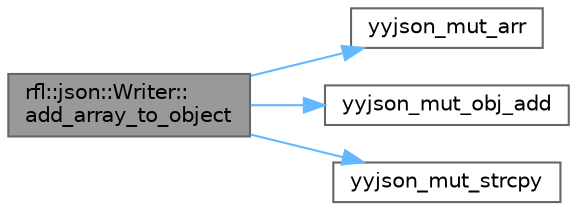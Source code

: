 digraph "rfl::json::Writer::add_array_to_object"
{
 // LATEX_PDF_SIZE
  bgcolor="transparent";
  edge [fontname=Helvetica,fontsize=10,labelfontname=Helvetica,labelfontsize=10];
  node [fontname=Helvetica,fontsize=10,shape=box,height=0.2,width=0.4];
  rankdir="LR";
  Node1 [id="Node000001",label="rfl::json::Writer::\ladd_array_to_object",height=0.2,width=0.4,color="gray40", fillcolor="grey60", style="filled", fontcolor="black",tooltip=" "];
  Node1 -> Node2 [id="edge1_Node000001_Node000002",color="steelblue1",style="solid",tooltip=" "];
  Node2 [id="Node000002",label="yyjson_mut_arr",height=0.2,width=0.4,color="grey40", fillcolor="white", style="filled",URL="$yyjson_8h.html#aec0e874c4847338f3b61bf46257cb557",tooltip=" "];
  Node1 -> Node3 [id="edge2_Node000001_Node000003",color="steelblue1",style="solid",tooltip=" "];
  Node3 [id="Node000003",label="yyjson_mut_obj_add",height=0.2,width=0.4,color="grey40", fillcolor="white", style="filled",URL="$yyjson_8h.html#ac0e1bcd9f449e4b1e62d25fb96830a62",tooltip=" "];
  Node1 -> Node4 [id="edge3_Node000001_Node000004",color="steelblue1",style="solid",tooltip=" "];
  Node4 [id="Node000004",label="yyjson_mut_strcpy",height=0.2,width=0.4,color="grey40", fillcolor="white", style="filled",URL="$yyjson_8h.html#a95300bcf1cdb52d296e39aa1a4650741",tooltip=" "];
}
